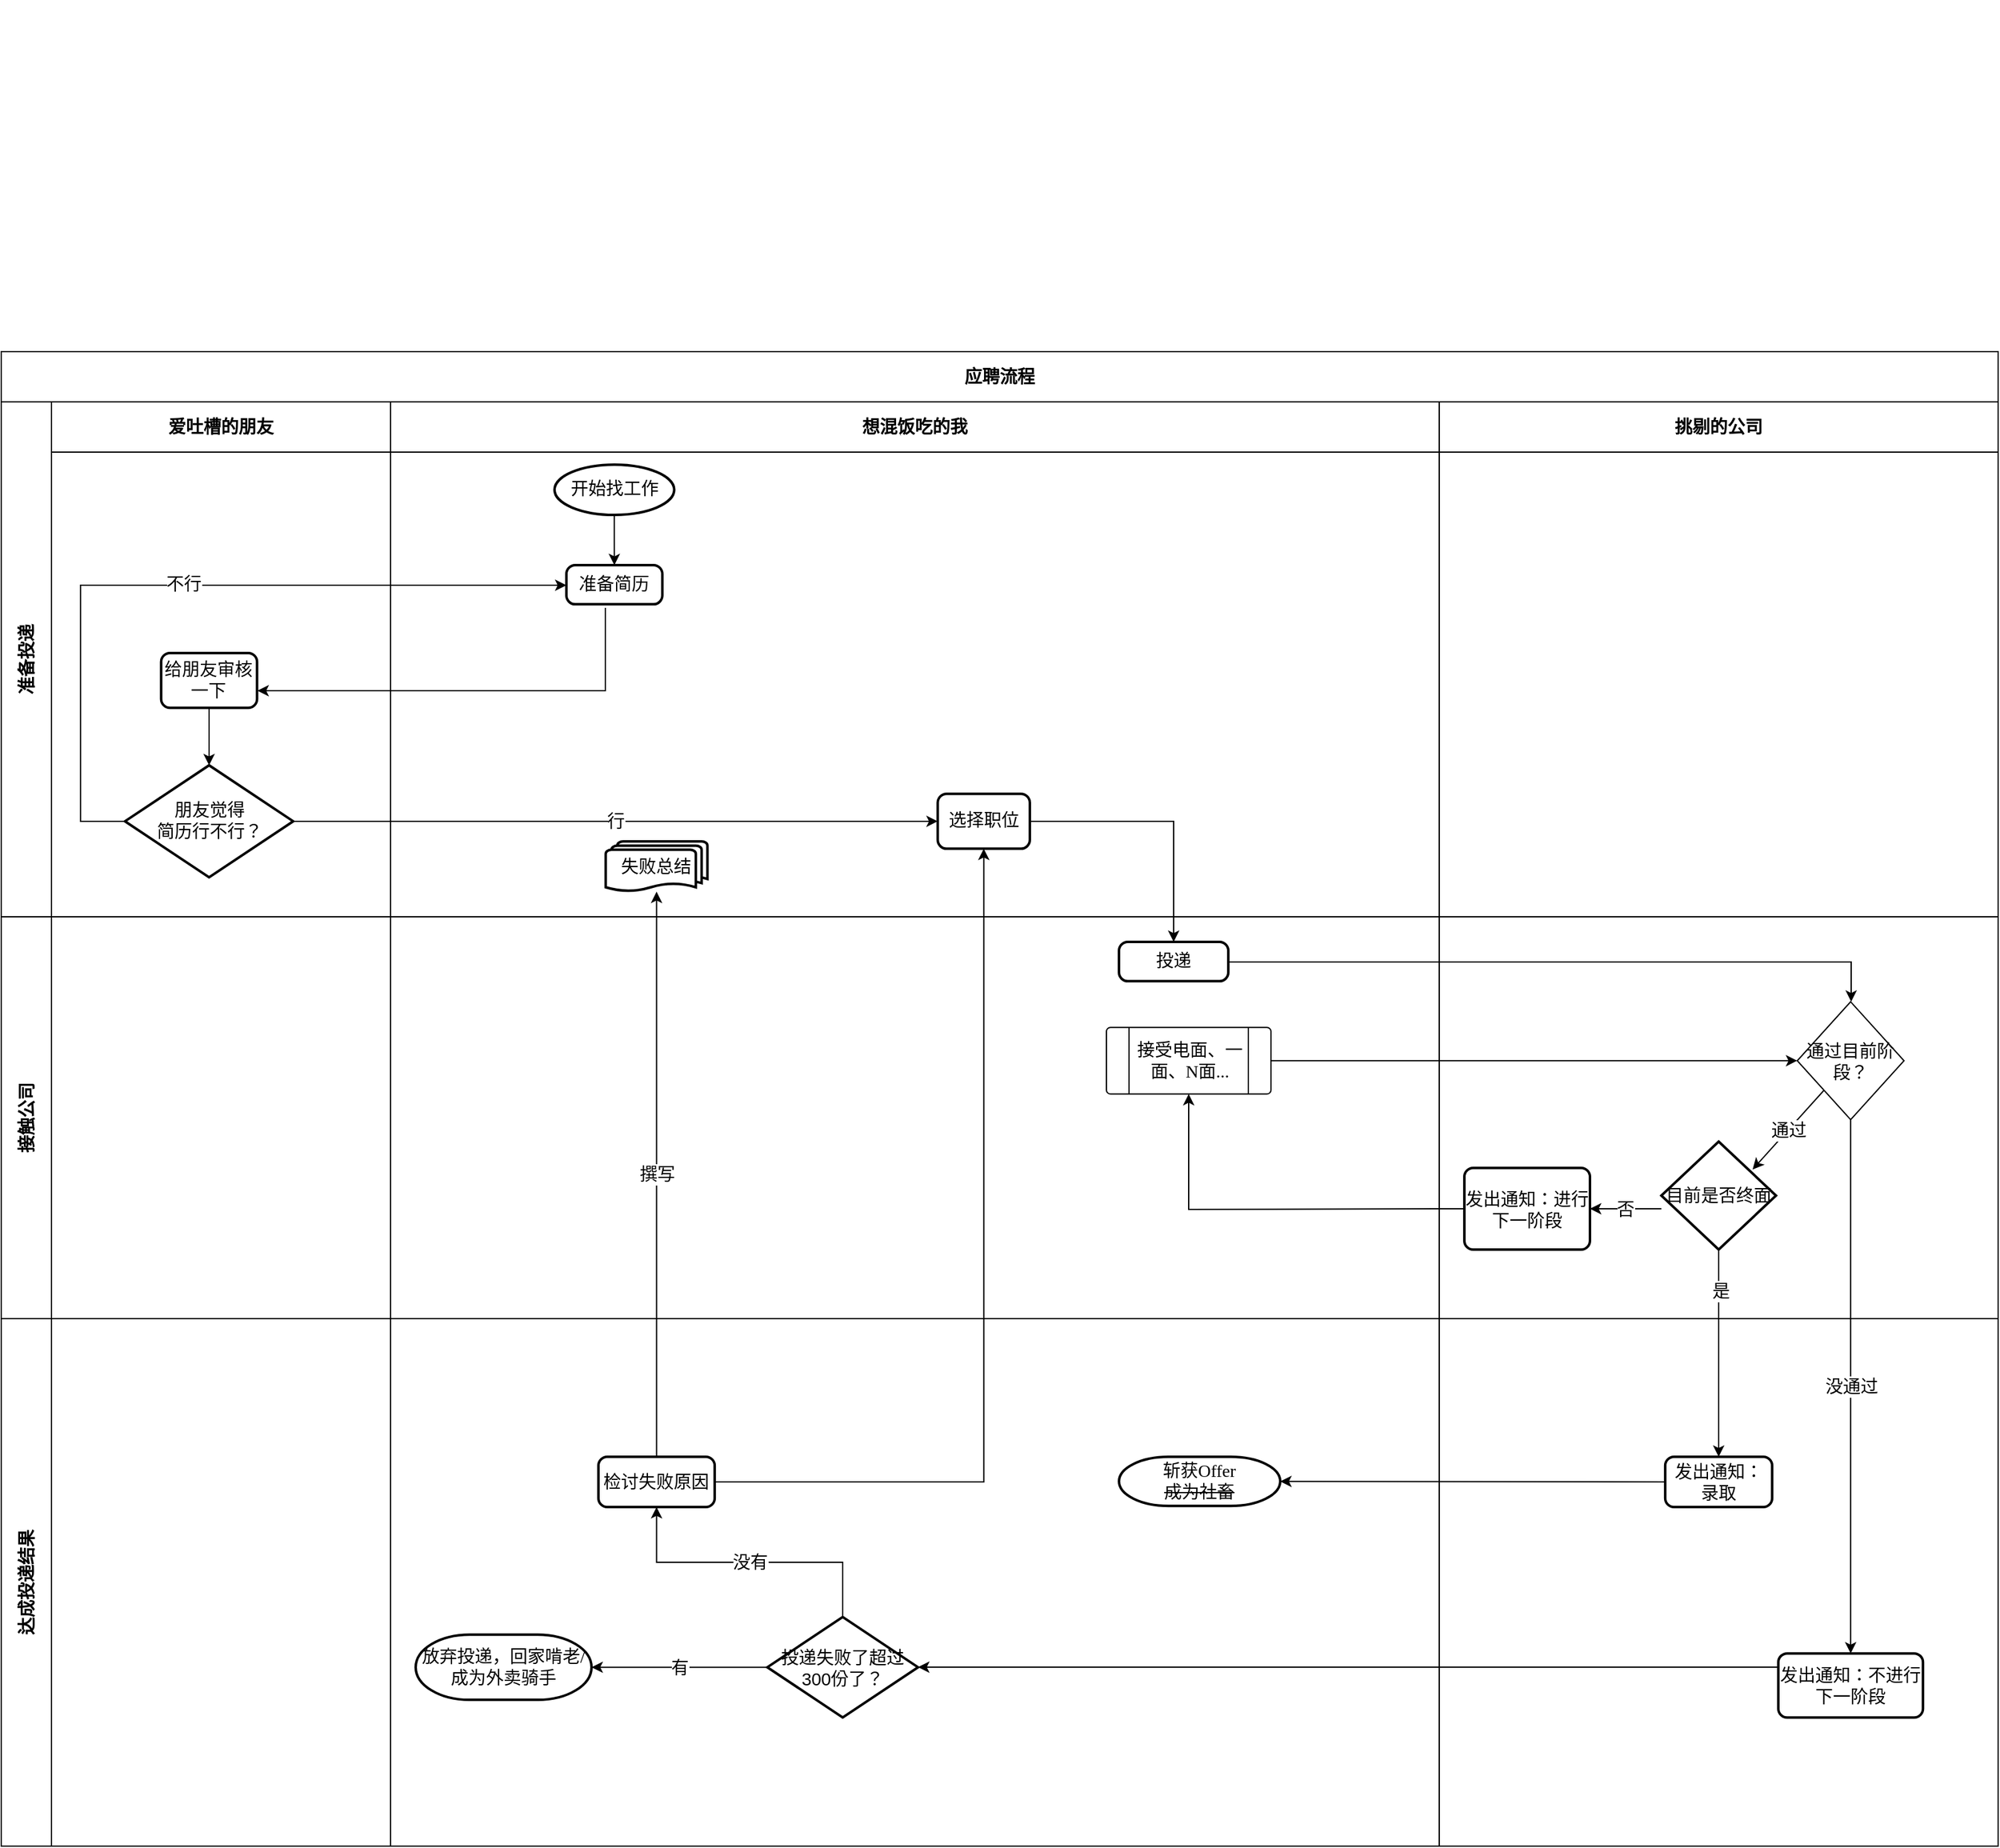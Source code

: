 <mxfile version="13.6.2" type="github">
  <diagram id="kgpKYQtTHZ0yAKxKKP6v" name="Page-1">
    <mxGraphModel dx="2523" dy="1075" grid="1" gridSize="10" guides="1" tooltips="1" connect="1" arrows="1" fold="1" page="1" pageScale="1" pageWidth="850" pageHeight="1100" math="0" shadow="0">
      <root>
        <mxCell id="0" />
        <mxCell id="1" parent="0" />
        <mxCell id="upIJG79H62ulOGl8ITZA-2" value="" style="group" vertex="1" connectable="0" parent="1">
          <mxGeometry x="-50" y="200" width="1510" height="1290" as="geometry" />
        </mxCell>
        <mxCell id="3nuBFxr9cyL0pnOWT2aG-1" value="应聘流程" style="shape=table;childLayout=tableLayout;rowLines=0;columnLines=0;startSize=40;html=1;whiteSpace=wrap;collapsible=0;recursiveResize=0;expand=0;fontStyle=1;fontSize=14;" parent="upIJG79H62ulOGl8ITZA-2" vertex="1">
          <mxGeometry x="-70" y="280" width="1590" height="1190" as="geometry" />
        </mxCell>
        <mxCell id="3nuBFxr9cyL0pnOWT2aG-3" value="准备投递" style="swimlane;horizontal=0;points=[[0,0.5],[1,0.5]];portConstraint=eastwest;startSize=40;html=1;whiteSpace=wrap;collapsible=0;recursiveResize=0;expand=0;fontSize=14;" parent="3nuBFxr9cyL0pnOWT2aG-1" vertex="1">
          <mxGeometry y="40" width="1590" height="410" as="geometry" />
        </mxCell>
        <mxCell id="3nuBFxr9cyL0pnOWT2aG-4" value="爱吐槽的朋友" style="swimlane;connectable=0;startSize=40;html=1;whiteSpace=wrap;collapsible=0;recursiveResize=0;expand=0;fontSize=14;" parent="3nuBFxr9cyL0pnOWT2aG-3" vertex="1">
          <mxGeometry x="40" width="270" height="410" as="geometry" />
        </mxCell>
        <mxCell id="upIJG79H62ulOGl8ITZA-24" style="edgeStyle=orthogonalEdgeStyle;rounded=0;orthogonalLoop=1;jettySize=auto;html=1;entryX=0.5;entryY=0;entryDx=0;entryDy=0;entryPerimeter=0;fontSize=14;fontFamily=Georgia;" edge="1" parent="3nuBFxr9cyL0pnOWT2aG-4" source="upIJG79H62ulOGl8ITZA-23" target="upIJG79H62ulOGl8ITZA-22">
          <mxGeometry relative="1" as="geometry" />
        </mxCell>
        <mxCell id="upIJG79H62ulOGl8ITZA-23" value="给朋友审核一下" style="rounded=1;whiteSpace=wrap;html=1;absoluteArcSize=1;arcSize=14;strokeWidth=2;fontSize=14;fontFamily=Georgia;" vertex="1" parent="3nuBFxr9cyL0pnOWT2aG-4">
          <mxGeometry x="87.306" y="199.996" width="76.379" height="43.654" as="geometry" />
        </mxCell>
        <mxCell id="upIJG79H62ulOGl8ITZA-22" value="朋友觉得&lt;br style=&quot;font-size: 14px;&quot;&gt;简历行不行？" style="strokeWidth=2;html=1;shape=mxgraph.flowchart.decision;whiteSpace=wrap;fontSize=14;fontFamily=Georgia;" vertex="1" parent="3nuBFxr9cyL0pnOWT2aG-4">
          <mxGeometry x="58.52" y="289.37" width="133.95" height="89.2" as="geometry" />
        </mxCell>
        <mxCell id="3nuBFxr9cyL0pnOWT2aG-8" value="想混饭吃的我" style="swimlane;connectable=0;startSize=40;html=1;whiteSpace=wrap;collapsible=0;recursiveResize=0;expand=0;fontSize=14;" parent="3nuBFxr9cyL0pnOWT2aG-3" vertex="1">
          <mxGeometry x="310" width="835" height="410" as="geometry" />
        </mxCell>
        <mxCell id="upIJG79H62ulOGl8ITZA-30" style="edgeStyle=orthogonalEdgeStyle;rounded=0;orthogonalLoop=1;jettySize=auto;html=1;entryX=0.5;entryY=0;entryDx=0;entryDy=0;fontSize=14;fontFamily=Georgia;" edge="1" parent="3nuBFxr9cyL0pnOWT2aG-8" source="upIJG79H62ulOGl8ITZA-32" target="upIJG79H62ulOGl8ITZA-33">
          <mxGeometry relative="1" as="geometry" />
        </mxCell>
        <mxCell id="upIJG79H62ulOGl8ITZA-32" value="开始找工作" style="strokeWidth=2;html=1;shape=mxgraph.flowchart.start_1;whiteSpace=wrap;fontSize=14;fontFamily=Georgia;" vertex="1" parent="3nuBFxr9cyL0pnOWT2aG-8">
          <mxGeometry x="130.54" y="50" width="95.3" height="40" as="geometry" />
        </mxCell>
        <mxCell id="upIJG79H62ulOGl8ITZA-33" value="准备简历" style="rounded=1;whiteSpace=wrap;html=1;absoluteArcSize=1;arcSize=14;strokeWidth=2;fontSize=14;fontFamily=Georgia;" vertex="1" parent="3nuBFxr9cyL0pnOWT2aG-8">
          <mxGeometry x="139.996" y="130.002" width="76.379" height="31.182" as="geometry" />
        </mxCell>
        <mxCell id="upIJG79H62ulOGl8ITZA-34" value="&lt;font style=&quot;font-size: 14px;&quot;&gt;选择职位&lt;/font&gt;" style="rounded=1;whiteSpace=wrap;html=1;absoluteArcSize=1;arcSize=14;strokeWidth=2;fontSize=14;fontFamily=Georgia;" vertex="1" parent="3nuBFxr9cyL0pnOWT2aG-8">
          <mxGeometry x="435.677" y="312.147" width="73.324" height="43.654" as="geometry" />
        </mxCell>
        <mxCell id="upIJG79H62ulOGl8ITZA-40" value="失败总结" style="strokeWidth=2;html=1;shape=mxgraph.flowchart.multi-document;whiteSpace=wrap;fontSize=14;" vertex="1" parent="3nuBFxr9cyL0pnOWT2aG-8">
          <mxGeometry x="171.29" y="350" width="81" height="40" as="geometry" />
        </mxCell>
        <mxCell id="3nuBFxr9cyL0pnOWT2aG-11" value="挑剔的公司" style="swimlane;connectable=0;startSize=40;html=1;whiteSpace=wrap;collapsible=0;recursiveResize=0;expand=0;fontSize=14;" parent="3nuBFxr9cyL0pnOWT2aG-3" vertex="1">
          <mxGeometry x="1145" width="445" height="410" as="geometry" />
        </mxCell>
        <mxCell id="upIJG79H62ulOGl8ITZA-54" value="不行" style="edgeStyle=elbowEdgeStyle;rounded=0;orthogonalLoop=1;jettySize=auto;html=1;fontSize=14;fontFamily=Georgia;exitX=0;exitY=0.5;exitDx=0;exitDy=0;exitPerimeter=0;" edge="1" parent="3nuBFxr9cyL0pnOWT2aG-3" source="upIJG79H62ulOGl8ITZA-22">
          <mxGeometry relative="1" as="geometry">
            <Array as="points">
              <mxPoint x="63.15" y="300" />
            </Array>
            <mxPoint x="2127.15" y="199" as="sourcePoint" />
            <mxPoint x="450" y="146" as="targetPoint" />
          </mxGeometry>
        </mxCell>
        <mxCell id="upIJG79H62ulOGl8ITZA-76" style="edgeStyle=elbowEdgeStyle;rounded=0;orthogonalLoop=1;jettySize=auto;html=1;exitX=0.406;exitY=1.09;exitDx=0;exitDy=0;exitPerimeter=0;elbow=vertical;fontSize=14;" edge="1" parent="3nuBFxr9cyL0pnOWT2aG-3" source="upIJG79H62ulOGl8ITZA-33">
          <mxGeometry relative="1" as="geometry">
            <mxPoint x="204" y="230" as="targetPoint" />
            <Array as="points">
              <mxPoint x="240" y="230" />
              <mxPoint x="340" y="262" />
            </Array>
          </mxGeometry>
        </mxCell>
        <mxCell id="upIJG79H62ulOGl8ITZA-92" value="行" style="edgeStyle=elbowEdgeStyle;rounded=0;orthogonalLoop=1;jettySize=auto;html=1;fontSize=14;entryX=0;entryY=0.5;entryDx=0;entryDy=0;" edge="1" parent="3nuBFxr9cyL0pnOWT2aG-3" source="upIJG79H62ulOGl8ITZA-22" target="upIJG79H62ulOGl8ITZA-34">
          <mxGeometry relative="1" as="geometry">
            <mxPoint x="740" y="334" as="targetPoint" />
            <Array as="points">
              <mxPoint x="680" y="334" />
              <mxPoint x="620" y="334" />
            </Array>
          </mxGeometry>
        </mxCell>
        <mxCell id="3nuBFxr9cyL0pnOWT2aG-15" value="接触公司" style="swimlane;horizontal=0;points=[[0,0.5],[1,0.5]];portConstraint=eastwest;startSize=40;html=1;whiteSpace=wrap;collapsible=0;recursiveResize=0;expand=0;fontSize=14;" parent="3nuBFxr9cyL0pnOWT2aG-1" vertex="1">
          <mxGeometry y="450" width="1590" height="320" as="geometry" />
        </mxCell>
        <mxCell id="3nuBFxr9cyL0pnOWT2aG-16" value="" style="swimlane;connectable=0;startSize=0;html=1;whiteSpace=wrap;collapsible=0;recursiveResize=0;expand=0;fontSize=14;" parent="3nuBFxr9cyL0pnOWT2aG-15" vertex="1">
          <mxGeometry x="40" width="270" height="320" as="geometry" />
        </mxCell>
        <mxCell id="3nuBFxr9cyL0pnOWT2aG-18" value="" style="swimlane;connectable=0;startSize=0;html=1;whiteSpace=wrap;collapsible=0;recursiveResize=0;expand=0;fontSize=14;" parent="3nuBFxr9cyL0pnOWT2aG-15" vertex="1">
          <mxGeometry x="310" width="835" height="320" as="geometry" />
        </mxCell>
        <mxCell id="upIJG79H62ulOGl8ITZA-31" style="edgeStyle=none;rounded=0;orthogonalLoop=1;jettySize=auto;html=1;exitX=0.75;exitY=0;exitDx=0;exitDy=0;fontSize=14;" edge="1" parent="3nuBFxr9cyL0pnOWT2aG-18" source="upIJG79H62ulOGl8ITZA-39" target="upIJG79H62ulOGl8ITZA-39">
          <mxGeometry relative="1" as="geometry" />
        </mxCell>
        <mxCell id="upIJG79H62ulOGl8ITZA-39" value="投递" style="rounded=1;whiteSpace=wrap;html=1;absoluteArcSize=1;arcSize=14;strokeWidth=2;fontSize=14;fontFamily=Georgia;" vertex="1" parent="3nuBFxr9cyL0pnOWT2aG-18">
          <mxGeometry x="579.996" y="19.996" width="87.044" height="31.304" as="geometry" />
        </mxCell>
        <mxCell id="upIJG79H62ulOGl8ITZA-37" value="接受电面、一面、N面..." style="verticalLabelPosition=middle;verticalAlign=middle;html=1;shape=process;whiteSpace=wrap;rounded=1;size=0.14;arcSize=6;labelBackgroundColor=none;sketch=0;fontFamily=Georgia;fontSize=14;labelPosition=center;align=center;labelBorderColor=none;" vertex="1" parent="3nuBFxr9cyL0pnOWT2aG-18">
          <mxGeometry x="570" y="88.12" width="131" height="53" as="geometry" />
        </mxCell>
        <mxCell id="3nuBFxr9cyL0pnOWT2aG-23" value="" style="swimlane;connectable=0;startSize=0;html=1;whiteSpace=wrap;collapsible=0;recursiveResize=0;expand=0;fontSize=14;" parent="3nuBFxr9cyL0pnOWT2aG-15" vertex="1">
          <mxGeometry x="1145" width="445" height="320" as="geometry" />
        </mxCell>
        <mxCell id="upIJG79H62ulOGl8ITZA-73" value="通过" style="edgeStyle=none;rounded=0;orthogonalLoop=1;jettySize=auto;html=1;entryX=0.796;entryY=0.258;entryDx=0;entryDy=0;entryPerimeter=0;fontSize=14;" edge="1" parent="3nuBFxr9cyL0pnOWT2aG-23" source="upIJG79H62ulOGl8ITZA-46" target="upIJG79H62ulOGl8ITZA-50">
          <mxGeometry relative="1" as="geometry" />
        </mxCell>
        <mxCell id="upIJG79H62ulOGl8ITZA-46" value="通过目前阶段？" style="rhombus;whiteSpace=wrap;html=1;fontSize=14;" vertex="1" parent="3nuBFxr9cyL0pnOWT2aG-23">
          <mxGeometry x="285.08" y="67.67" width="85" height="93.89" as="geometry" />
        </mxCell>
        <mxCell id="upIJG79H62ulOGl8ITZA-50" value="目前是否终面" style="strokeWidth=2;html=1;shape=mxgraph.flowchart.decision;whiteSpace=wrap;fontSize=14;" vertex="1" parent="3nuBFxr9cyL0pnOWT2aG-23">
          <mxGeometry x="176.86" y="179" width="91.29" height="86" as="geometry" />
        </mxCell>
        <mxCell id="upIJG79H62ulOGl8ITZA-49" value="发出通知：进行下一阶段" style="rounded=1;whiteSpace=wrap;html=1;absoluteArcSize=1;arcSize=14;strokeWidth=2;fontSize=14;" vertex="1" parent="3nuBFxr9cyL0pnOWT2aG-23">
          <mxGeometry x="20.0" y="200" width="100" height="65" as="geometry" />
        </mxCell>
        <mxCell id="upIJG79H62ulOGl8ITZA-88" value="否" style="edgeStyle=elbowEdgeStyle;rounded=0;orthogonalLoop=1;jettySize=auto;elbow=vertical;html=1;entryX=1;entryY=0.5;entryDx=0;entryDy=0;fontSize=14;" edge="1" parent="3nuBFxr9cyL0pnOWT2aG-23" source="upIJG79H62ulOGl8ITZA-50" target="upIJG79H62ulOGl8ITZA-49">
          <mxGeometry relative="1" as="geometry" />
        </mxCell>
        <mxCell id="upIJG79H62ulOGl8ITZA-60" style="edgeStyle=none;rounded=0;orthogonalLoop=1;jettySize=auto;html=1;fontSize=14;entryX=0;entryY=0.5;entryDx=0;entryDy=0;" edge="1" parent="3nuBFxr9cyL0pnOWT2aG-15" source="upIJG79H62ulOGl8ITZA-37" target="upIJG79H62ulOGl8ITZA-46">
          <mxGeometry relative="1" as="geometry">
            <mxPoint x="2749.15" y="-248" as="targetPoint" />
          </mxGeometry>
        </mxCell>
        <mxCell id="upIJG79H62ulOGl8ITZA-87" style="edgeStyle=elbowEdgeStyle;rounded=0;orthogonalLoop=1;jettySize=auto;html=1;entryX=0.5;entryY=1;entryDx=0;entryDy=0;elbow=vertical;exitX=0;exitY=0.5;exitDx=0;exitDy=0;fontSize=14;" edge="1" parent="3nuBFxr9cyL0pnOWT2aG-15" source="upIJG79H62ulOGl8ITZA-49" target="upIJG79H62ulOGl8ITZA-37">
          <mxGeometry relative="1" as="geometry">
            <Array as="points">
              <mxPoint x="1020" y="233" />
            </Array>
          </mxGeometry>
        </mxCell>
        <mxCell id="upIJG79H62ulOGl8ITZA-94" style="edgeStyle=elbowEdgeStyle;rounded=0;orthogonalLoop=1;jettySize=auto;html=1;entryX=0.5;entryY=0;entryDx=0;entryDy=0;fontSize=14;" edge="1" parent="3nuBFxr9cyL0pnOWT2aG-15" source="upIJG79H62ulOGl8ITZA-39" target="upIJG79H62ulOGl8ITZA-46">
          <mxGeometry relative="1" as="geometry">
            <Array as="points">
              <mxPoint x="1473" y="36" />
            </Array>
          </mxGeometry>
        </mxCell>
        <mxCell id="upIJG79H62ulOGl8ITZA-12" value="达成投递结果" style="swimlane;horizontal=0;points=[[0,0.5],[1,0.5]];portConstraint=eastwest;startSize=40;html=1;whiteSpace=wrap;collapsible=0;recursiveResize=0;expand=0;fontSize=14;" vertex="1" parent="3nuBFxr9cyL0pnOWT2aG-1">
          <mxGeometry y="770" width="1590" height="420" as="geometry" />
        </mxCell>
        <mxCell id="upIJG79H62ulOGl8ITZA-13" value="" style="swimlane;connectable=0;startSize=0;html=1;whiteSpace=wrap;collapsible=0;recursiveResize=0;expand=0;fontSize=14;" vertex="1" parent="upIJG79H62ulOGl8ITZA-12">
          <mxGeometry x="40" width="270" height="420" as="geometry" />
        </mxCell>
        <mxCell id="upIJG79H62ulOGl8ITZA-15" value="" style="swimlane;connectable=0;startSize=0;html=1;whiteSpace=wrap;collapsible=0;recursiveResize=0;expand=0;fontSize=14;" vertex="1" parent="upIJG79H62ulOGl8ITZA-12">
          <mxGeometry x="310" width="835" height="420" as="geometry" />
        </mxCell>
        <mxCell id="upIJG79H62ulOGl8ITZA-35" value="斩获Offer&lt;br style=&quot;font-size: 14px;&quot;&gt;&lt;span style=&quot;font-size: 14px;&quot;&gt;&lt;strike style=&quot;font-size: 14px;&quot;&gt;成为社畜&lt;/strike&gt;&lt;/span&gt;" style="strokeWidth=2;html=1;shape=mxgraph.flowchart.terminator;whiteSpace=wrap;fontSize=14;fontFamily=Georgia;" vertex="1" parent="upIJG79H62ulOGl8ITZA-15">
          <mxGeometry x="580.003" y="109.997" width="128.389" height="39.13" as="geometry" />
        </mxCell>
        <mxCell id="upIJG79H62ulOGl8ITZA-28" value="&lt;span style=&quot;font-family: georgia; font-size: 14px;&quot;&gt;检讨失败原因&lt;/span&gt;" style="rounded=1;whiteSpace=wrap;html=1;absoluteArcSize=1;arcSize=14;strokeWidth=2;fontSize=14;" vertex="1" parent="upIJG79H62ulOGl8ITZA-15">
          <mxGeometry x="165.5" y="110" width="92.58" height="40" as="geometry" />
        </mxCell>
        <mxCell id="upIJG79H62ulOGl8ITZA-81" value="没有" style="edgeStyle=elbowEdgeStyle;rounded=0;orthogonalLoop=1;jettySize=auto;elbow=vertical;html=1;entryX=0.5;entryY=1;entryDx=0;entryDy=0;fontSize=14;" edge="1" parent="upIJG79H62ulOGl8ITZA-15" source="upIJG79H62ulOGl8ITZA-79" target="upIJG79H62ulOGl8ITZA-28">
          <mxGeometry relative="1" as="geometry" />
        </mxCell>
        <mxCell id="upIJG79H62ulOGl8ITZA-93" value="有" style="edgeStyle=elbowEdgeStyle;rounded=0;orthogonalLoop=1;jettySize=auto;html=1;entryX=1;entryY=0.5;entryDx=0;entryDy=0;entryPerimeter=0;fontSize=14;" edge="1" parent="upIJG79H62ulOGl8ITZA-15" source="upIJG79H62ulOGl8ITZA-79" target="upIJG79H62ulOGl8ITZA-78">
          <mxGeometry relative="1" as="geometry" />
        </mxCell>
        <mxCell id="upIJG79H62ulOGl8ITZA-79" value="&lt;font style=&quot;font-size: 14px&quot;&gt;投递失败了超过300份了？&lt;/font&gt;" style="strokeWidth=2;html=1;shape=mxgraph.flowchart.decision;whiteSpace=wrap;fontSize=14;" vertex="1" parent="upIJG79H62ulOGl8ITZA-15">
          <mxGeometry x="300.0" y="237.57" width="120" height="80" as="geometry" />
        </mxCell>
        <mxCell id="upIJG79H62ulOGl8ITZA-78" value="放弃投递，回家啃老/成为外卖骑手" style="strokeWidth=2;html=1;shape=mxgraph.flowchart.terminator;whiteSpace=wrap;fontSize=14;fontFamily=Georgia;" vertex="1" parent="upIJG79H62ulOGl8ITZA-15">
          <mxGeometry x="20" y="251.57" width="140" height="51.99" as="geometry" />
        </mxCell>
        <mxCell id="upIJG79H62ulOGl8ITZA-20" value="" style="swimlane;connectable=0;startSize=0;html=1;whiteSpace=wrap;collapsible=0;recursiveResize=0;expand=0;fontSize=14;" vertex="1" parent="upIJG79H62ulOGl8ITZA-12">
          <mxGeometry x="1145" width="445" height="420" as="geometry" />
        </mxCell>
        <mxCell id="upIJG79H62ulOGl8ITZA-68" style="edgeStyle=none;rounded=0;orthogonalLoop=1;jettySize=auto;html=1;exitX=0.5;exitY=1;exitDx=0;exitDy=0;fontSize=14;" edge="1" parent="upIJG79H62ulOGl8ITZA-20" source="upIJG79H62ulOGl8ITZA-45" target="upIJG79H62ulOGl8ITZA-45">
          <mxGeometry relative="1" as="geometry" />
        </mxCell>
        <mxCell id="upIJG79H62ulOGl8ITZA-51" value="发出通知：录取" style="rounded=1;whiteSpace=wrap;html=1;absoluteArcSize=1;arcSize=14;strokeWidth=2;fontSize=14;" vertex="1" parent="upIJG79H62ulOGl8ITZA-20">
          <mxGeometry x="179.92" y="110.0" width="85.16" height="40" as="geometry" />
        </mxCell>
        <mxCell id="upIJG79H62ulOGl8ITZA-45" value="发出通知：不进行下一阶段" style="rounded=1;whiteSpace=wrap;html=1;absoluteArcSize=1;arcSize=14;strokeWidth=2;fontSize=14;" vertex="1" parent="upIJG79H62ulOGl8ITZA-20">
          <mxGeometry x="270.0" y="266.57" width="115.16" height="51" as="geometry" />
        </mxCell>
        <mxCell id="upIJG79H62ulOGl8ITZA-58" style="edgeStyle=none;rounded=0;orthogonalLoop=1;jettySize=auto;html=1;entryX=1;entryY=0.5;entryDx=0;entryDy=0;entryPerimeter=0;fontSize=14;" edge="1" parent="upIJG79H62ulOGl8ITZA-12" source="upIJG79H62ulOGl8ITZA-51" target="upIJG79H62ulOGl8ITZA-35">
          <mxGeometry relative="1" as="geometry" />
        </mxCell>
        <mxCell id="upIJG79H62ulOGl8ITZA-80" style="edgeStyle=elbowEdgeStyle;rounded=0;orthogonalLoop=1;jettySize=auto;elbow=vertical;html=1;entryX=1;entryY=0.5;entryDx=0;entryDy=0;entryPerimeter=0;fontSize=14;" edge="1" parent="upIJG79H62ulOGl8ITZA-12" source="upIJG79H62ulOGl8ITZA-45" target="upIJG79H62ulOGl8ITZA-79">
          <mxGeometry relative="1" as="geometry" />
        </mxCell>
        <mxCell id="upIJG79H62ulOGl8ITZA-72" value="没通过" style="edgeStyle=none;rounded=0;orthogonalLoop=1;jettySize=auto;html=1;fontSize=14;" edge="1" parent="3nuBFxr9cyL0pnOWT2aG-1" source="upIJG79H62ulOGl8ITZA-46" target="upIJG79H62ulOGl8ITZA-45">
          <mxGeometry relative="1" as="geometry" />
        </mxCell>
        <mxCell id="upIJG79H62ulOGl8ITZA-67" value="撰写" style="edgeStyle=none;rounded=0;orthogonalLoop=1;jettySize=auto;html=1;exitX=0.5;exitY=0;exitDx=0;exitDy=0;fontSize=14;" edge="1" parent="3nuBFxr9cyL0pnOWT2aG-1" source="upIJG79H62ulOGl8ITZA-28" target="upIJG79H62ulOGl8ITZA-40">
          <mxGeometry relative="1" as="geometry">
            <mxPoint x="687.31" y="930" as="sourcePoint" />
          </mxGeometry>
        </mxCell>
        <mxCell id="upIJG79H62ulOGl8ITZA-89" style="edgeStyle=elbowEdgeStyle;rounded=0;orthogonalLoop=1;jettySize=auto;elbow=vertical;html=1;entryX=0.5;entryY=0;entryDx=0;entryDy=0;fontSize=14;" edge="1" parent="3nuBFxr9cyL0pnOWT2aG-1" source="upIJG79H62ulOGl8ITZA-50" target="upIJG79H62ulOGl8ITZA-51">
          <mxGeometry relative="1" as="geometry" />
        </mxCell>
        <mxCell id="upIJG79H62ulOGl8ITZA-91" value="是" style="edgeLabel;html=1;align=center;verticalAlign=middle;resizable=0;points=[];fontSize=14;" vertex="1" connectable="0" parent="upIJG79H62ulOGl8ITZA-89">
          <mxGeometry x="0.006" y="51" relative="1" as="geometry">
            <mxPoint x="-50" y="-50" as="offset" />
          </mxGeometry>
        </mxCell>
        <mxCell id="upIJG79H62ulOGl8ITZA-26" style="edgeStyle=orthogonalEdgeStyle;rounded=0;orthogonalLoop=1;jettySize=auto;html=1;fontSize=14;" edge="1" parent="3nuBFxr9cyL0pnOWT2aG-1" source="upIJG79H62ulOGl8ITZA-28" target="upIJG79H62ulOGl8ITZA-34">
          <mxGeometry relative="1" as="geometry" />
        </mxCell>
        <mxCell id="upIJG79H62ulOGl8ITZA-97" style="edgeStyle=elbowEdgeStyle;rounded=0;orthogonalLoop=1;jettySize=auto;elbow=vertical;html=1;entryX=0.5;entryY=0;entryDx=0;entryDy=0;fontSize=14;exitX=1;exitY=0.5;exitDx=0;exitDy=0;" edge="1" parent="3nuBFxr9cyL0pnOWT2aG-1" source="upIJG79H62ulOGl8ITZA-34" target="upIJG79H62ulOGl8ITZA-39">
          <mxGeometry relative="1" as="geometry">
            <Array as="points">
              <mxPoint x="970" y="374" />
            </Array>
          </mxGeometry>
        </mxCell>
        <mxCell id="upIJG79H62ulOGl8ITZA-95" style="edgeStyle=elbowEdgeStyle;rounded=0;orthogonalLoop=1;jettySize=auto;elbow=vertical;html=1;fontSize=14;" edge="1" parent="1" source="upIJG79H62ulOGl8ITZA-33">
          <mxGeometry relative="1" as="geometry">
            <mxPoint x="330.0" y="665.592" as="targetPoint" />
          </mxGeometry>
        </mxCell>
      </root>
    </mxGraphModel>
  </diagram>
</mxfile>
